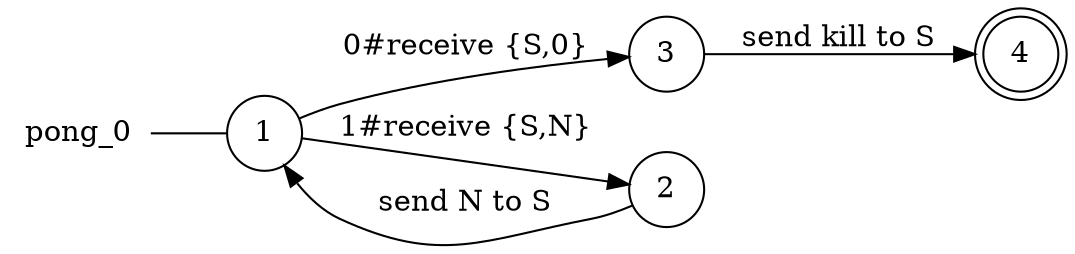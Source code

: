 digraph pong_0 {
	rankdir="LR";
	n_0 [label="pong_0", shape="plaintext"];
	n_1 [id="1", shape=circle, label="1"];
	n_0 -> n_1 [arrowhead=none];
	n_2 [id="2", shape=circle, label="3"];
	n_3 [id="4", shape=doublecircle, label="4"];
	n_4 [id="3", shape=circle, label="2"];

	n_1 -> n_2 [id="[$e|2]", label="0#receive {S,0}"];
	n_1 -> n_4 [id="[$e|0]", label="1#receive {S,N}"];
	n_2 -> n_3 [id="[$e|5]", label="send kill to S"];
	n_4 -> n_1 [id="[$e|6]", label="send N to S"];
}
